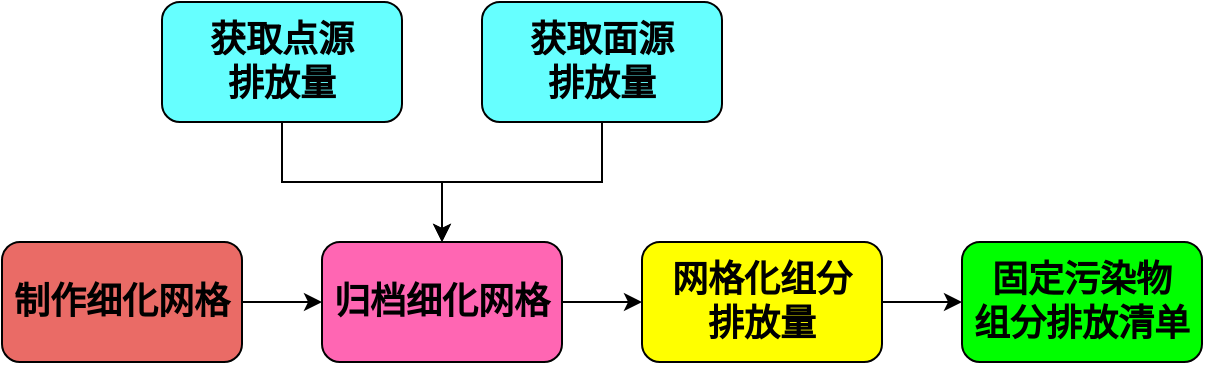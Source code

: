 <mxfile version="13.10.2" type="github">
  <diagram id="f9NyfckiiJossvdt055z" name="Page-1">
    <mxGraphModel dx="868" dy="425" grid="1" gridSize="10" guides="1" tooltips="1" connect="1" arrows="1" fold="1" page="1" pageScale="1" pageWidth="1169" pageHeight="827" math="0" shadow="0">
      <root>
        <mxCell id="0" />
        <mxCell id="1" parent="0" />
        <mxCell id="be0HQfdEvNLFxTAmw1J4-1" style="edgeStyle=orthogonalEdgeStyle;rounded=0;orthogonalLoop=1;jettySize=auto;html=1;exitX=1;exitY=0.5;exitDx=0;exitDy=0;entryX=0;entryY=0.5;entryDx=0;entryDy=0;" edge="1" parent="1" source="be0HQfdEvNLFxTAmw1J4-2" target="be0HQfdEvNLFxTAmw1J4-4">
          <mxGeometry relative="1" as="geometry" />
        </mxCell>
        <mxCell id="be0HQfdEvNLFxTAmw1J4-2" value="&lt;b&gt;&lt;font style=&quot;font-size: 18px&quot;&gt;制作细化网格&lt;/font&gt;&lt;/b&gt;" style="rounded=1;whiteSpace=wrap;html=1;fillColor=#EA6B66;" vertex="1" parent="1">
          <mxGeometry x="120" y="240" width="120" height="60" as="geometry" />
        </mxCell>
        <mxCell id="be0HQfdEvNLFxTAmw1J4-3" style="edgeStyle=orthogonalEdgeStyle;rounded=0;orthogonalLoop=1;jettySize=auto;html=1;exitX=1;exitY=0.5;exitDx=0;exitDy=0;entryX=0;entryY=0.5;entryDx=0;entryDy=0;" edge="1" parent="1" source="be0HQfdEvNLFxTAmw1J4-4" target="be0HQfdEvNLFxTAmw1J4-8">
          <mxGeometry relative="1" as="geometry" />
        </mxCell>
        <mxCell id="be0HQfdEvNLFxTAmw1J4-4" value="&lt;b&gt;&lt;font style=&quot;font-size: 18px&quot;&gt;归档细化网格&lt;/font&gt;&lt;/b&gt;" style="rounded=1;whiteSpace=wrap;html=1;fillColor=#FF66B3;" vertex="1" parent="1">
          <mxGeometry x="280" y="240" width="120" height="60" as="geometry" />
        </mxCell>
        <mxCell id="be0HQfdEvNLFxTAmw1J4-13" style="edgeStyle=orthogonalEdgeStyle;rounded=0;orthogonalLoop=1;jettySize=auto;html=1;exitX=0.5;exitY=1;exitDx=0;exitDy=0;entryX=0.5;entryY=0;entryDx=0;entryDy=0;" edge="1" parent="1" source="be0HQfdEvNLFxTAmw1J4-6" target="be0HQfdEvNLFxTAmw1J4-4">
          <mxGeometry relative="1" as="geometry" />
        </mxCell>
        <mxCell id="be0HQfdEvNLFxTAmw1J4-6" value="&lt;b&gt;&lt;font style=&quot;font-size: 18px&quot;&gt;获取点源&lt;br&gt;排放量&lt;/font&gt;&lt;/b&gt;" style="rounded=1;whiteSpace=wrap;html=1;fillColor=#66FFFF;" vertex="1" parent="1">
          <mxGeometry x="200" y="120" width="120" height="60" as="geometry" />
        </mxCell>
        <mxCell id="be0HQfdEvNLFxTAmw1J4-7" style="edgeStyle=orthogonalEdgeStyle;rounded=0;orthogonalLoop=1;jettySize=auto;html=1;exitX=1;exitY=0.5;exitDx=0;exitDy=0;entryX=0;entryY=0.5;entryDx=0;entryDy=0;" edge="1" parent="1" source="be0HQfdEvNLFxTAmw1J4-8" target="be0HQfdEvNLFxTAmw1J4-9">
          <mxGeometry relative="1" as="geometry" />
        </mxCell>
        <mxCell id="be0HQfdEvNLFxTAmw1J4-8" value="&lt;b&gt;&lt;font style=&quot;font-size: 18px&quot;&gt;网格化组分&lt;br&gt;排放量&lt;/font&gt;&lt;/b&gt;" style="rounded=1;whiteSpace=wrap;html=1;fillColor=#FFFF00;" vertex="1" parent="1">
          <mxGeometry x="440" y="240" width="120" height="60" as="geometry" />
        </mxCell>
        <mxCell id="be0HQfdEvNLFxTAmw1J4-9" value="&lt;b&gt;&lt;font style=&quot;font-size: 18px&quot;&gt;固定污染物&lt;br&gt;组分排放清单&lt;/font&gt;&lt;/b&gt;" style="rounded=1;whiteSpace=wrap;html=1;fillColor=#00FF00;" vertex="1" parent="1">
          <mxGeometry x="600" y="240" width="120" height="60" as="geometry" />
        </mxCell>
        <mxCell id="be0HQfdEvNLFxTAmw1J4-12" style="edgeStyle=orthogonalEdgeStyle;rounded=0;orthogonalLoop=1;jettySize=auto;html=1;exitX=0.5;exitY=1;exitDx=0;exitDy=0;" edge="1" parent="1" source="be0HQfdEvNLFxTAmw1J4-10" target="be0HQfdEvNLFxTAmw1J4-4">
          <mxGeometry relative="1" as="geometry" />
        </mxCell>
        <mxCell id="be0HQfdEvNLFxTAmw1J4-10" value="&lt;b&gt;&lt;font style=&quot;font-size: 18px&quot;&gt;获取面源&lt;br&gt;排放量&lt;/font&gt;&lt;/b&gt;" style="rounded=1;whiteSpace=wrap;html=1;fillColor=#66FFFF;" vertex="1" parent="1">
          <mxGeometry x="360" y="120" width="120" height="60" as="geometry" />
        </mxCell>
      </root>
    </mxGraphModel>
  </diagram>
</mxfile>
